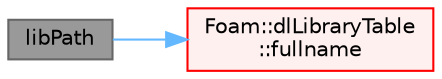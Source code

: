 digraph "libPath"
{
 // LATEX_PDF_SIZE
  bgcolor="transparent";
  edge [fontname=Helvetica,fontsize=10,labelfontname=Helvetica,labelfontsize=10];
  node [fontname=Helvetica,fontsize=10,shape=box,height=0.2,width=0.4];
  rankdir="LR";
  Node1 [id="Node000001",label="libPath",height=0.2,width=0.4,color="gray40", fillcolor="grey60", style="filled", fontcolor="black",tooltip=" "];
  Node1 -> Node2 [id="edge1_Node000001_Node000002",color="steelblue1",style="solid",tooltip=" "];
  Node2 [id="Node000002",label="Foam::dlLibraryTable\l::fullname",height=0.2,width=0.4,color="red", fillcolor="#FFF0F0", style="filled",URL="$classFoam_1_1dlLibraryTable.html#ac8425794356113d76be03511ed55486a",tooltip=" "];
}
